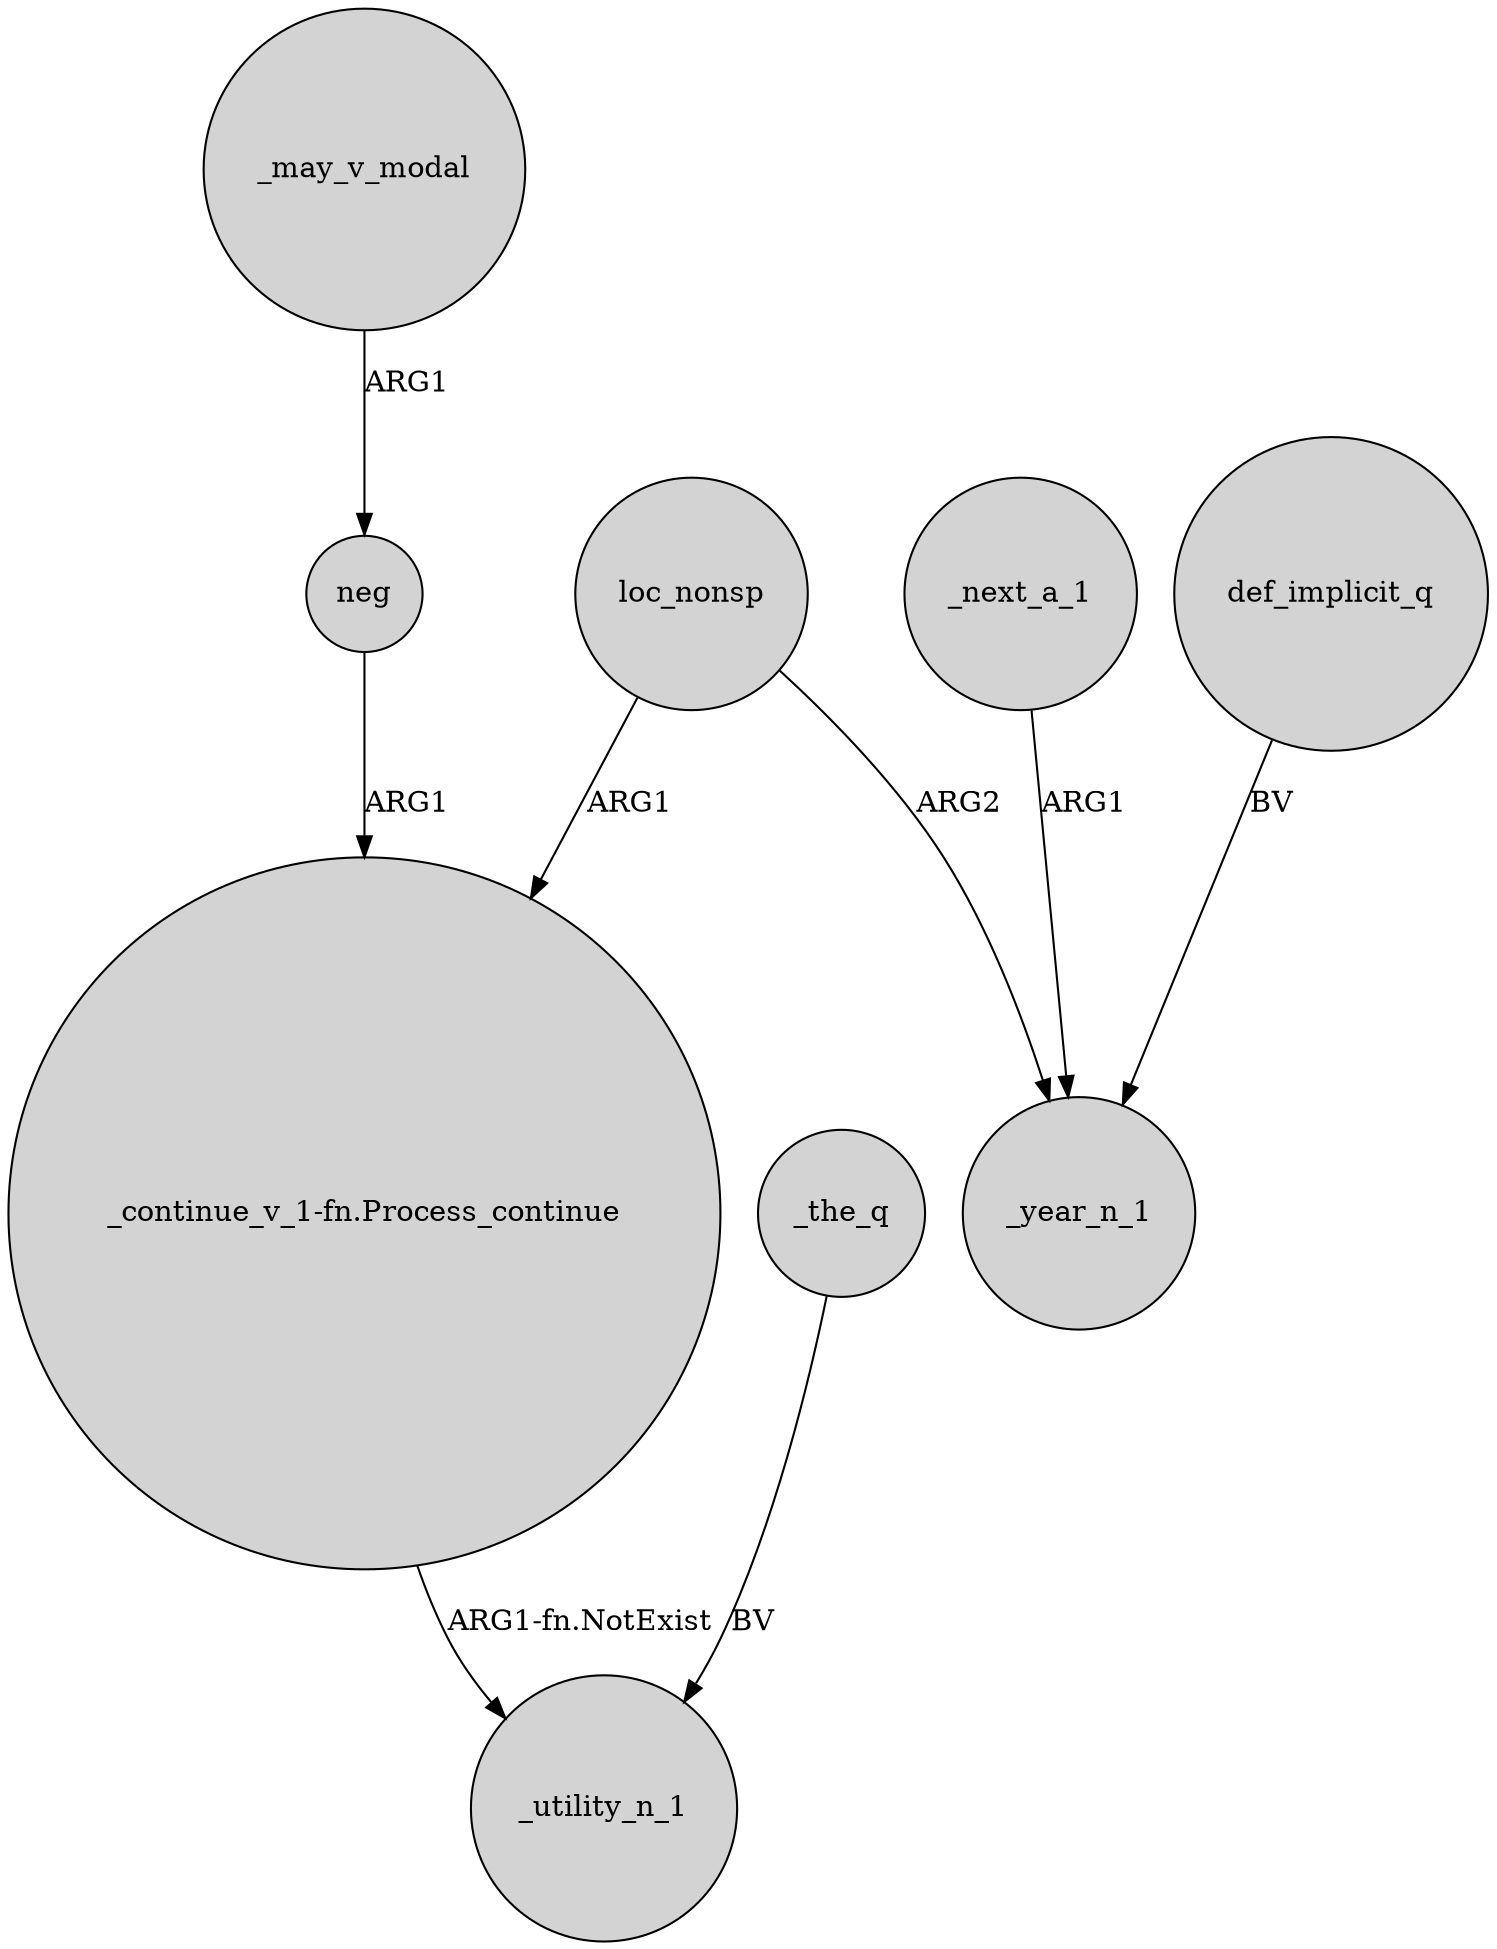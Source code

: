 digraph {
	node [shape=circle style=filled]
	_may_v_modal -> neg [label=ARG1]
	loc_nonsp -> "_continue_v_1-fn.Process_continue" [label=ARG1]
	_next_a_1 -> _year_n_1 [label=ARG1]
	def_implicit_q -> _year_n_1 [label=BV]
	"_continue_v_1-fn.Process_continue" -> _utility_n_1 [label="ARG1-fn.NotExist"]
	_the_q -> _utility_n_1 [label=BV]
	loc_nonsp -> _year_n_1 [label=ARG2]
	neg -> "_continue_v_1-fn.Process_continue" [label=ARG1]
}
